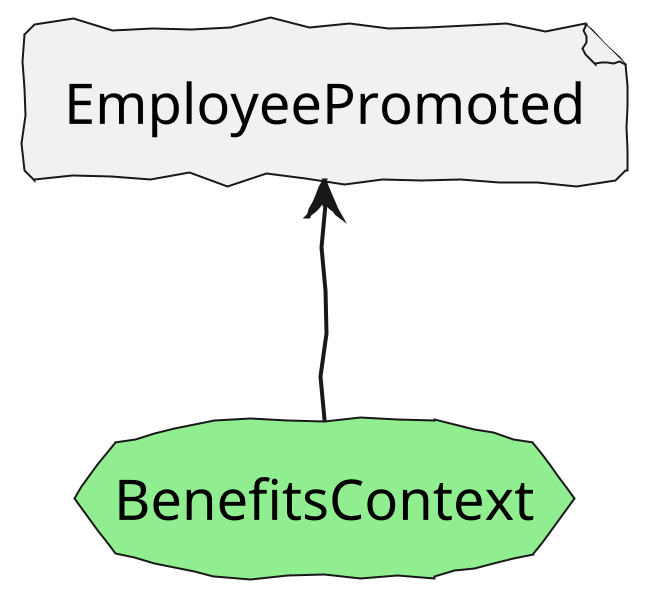@startuml
!include <tupadr3/common>
!include <tupadr3/font-awesome-5/clock>

skinparam defaultFontName Purisa
skinparam handwritten true
skinparam backgroundcolor transparent


scale 1200*4800

file EmployeePromoted
storage BenefitsContext #LightGreen

EmployeePromoted <-- BenefitsContext


@enduml